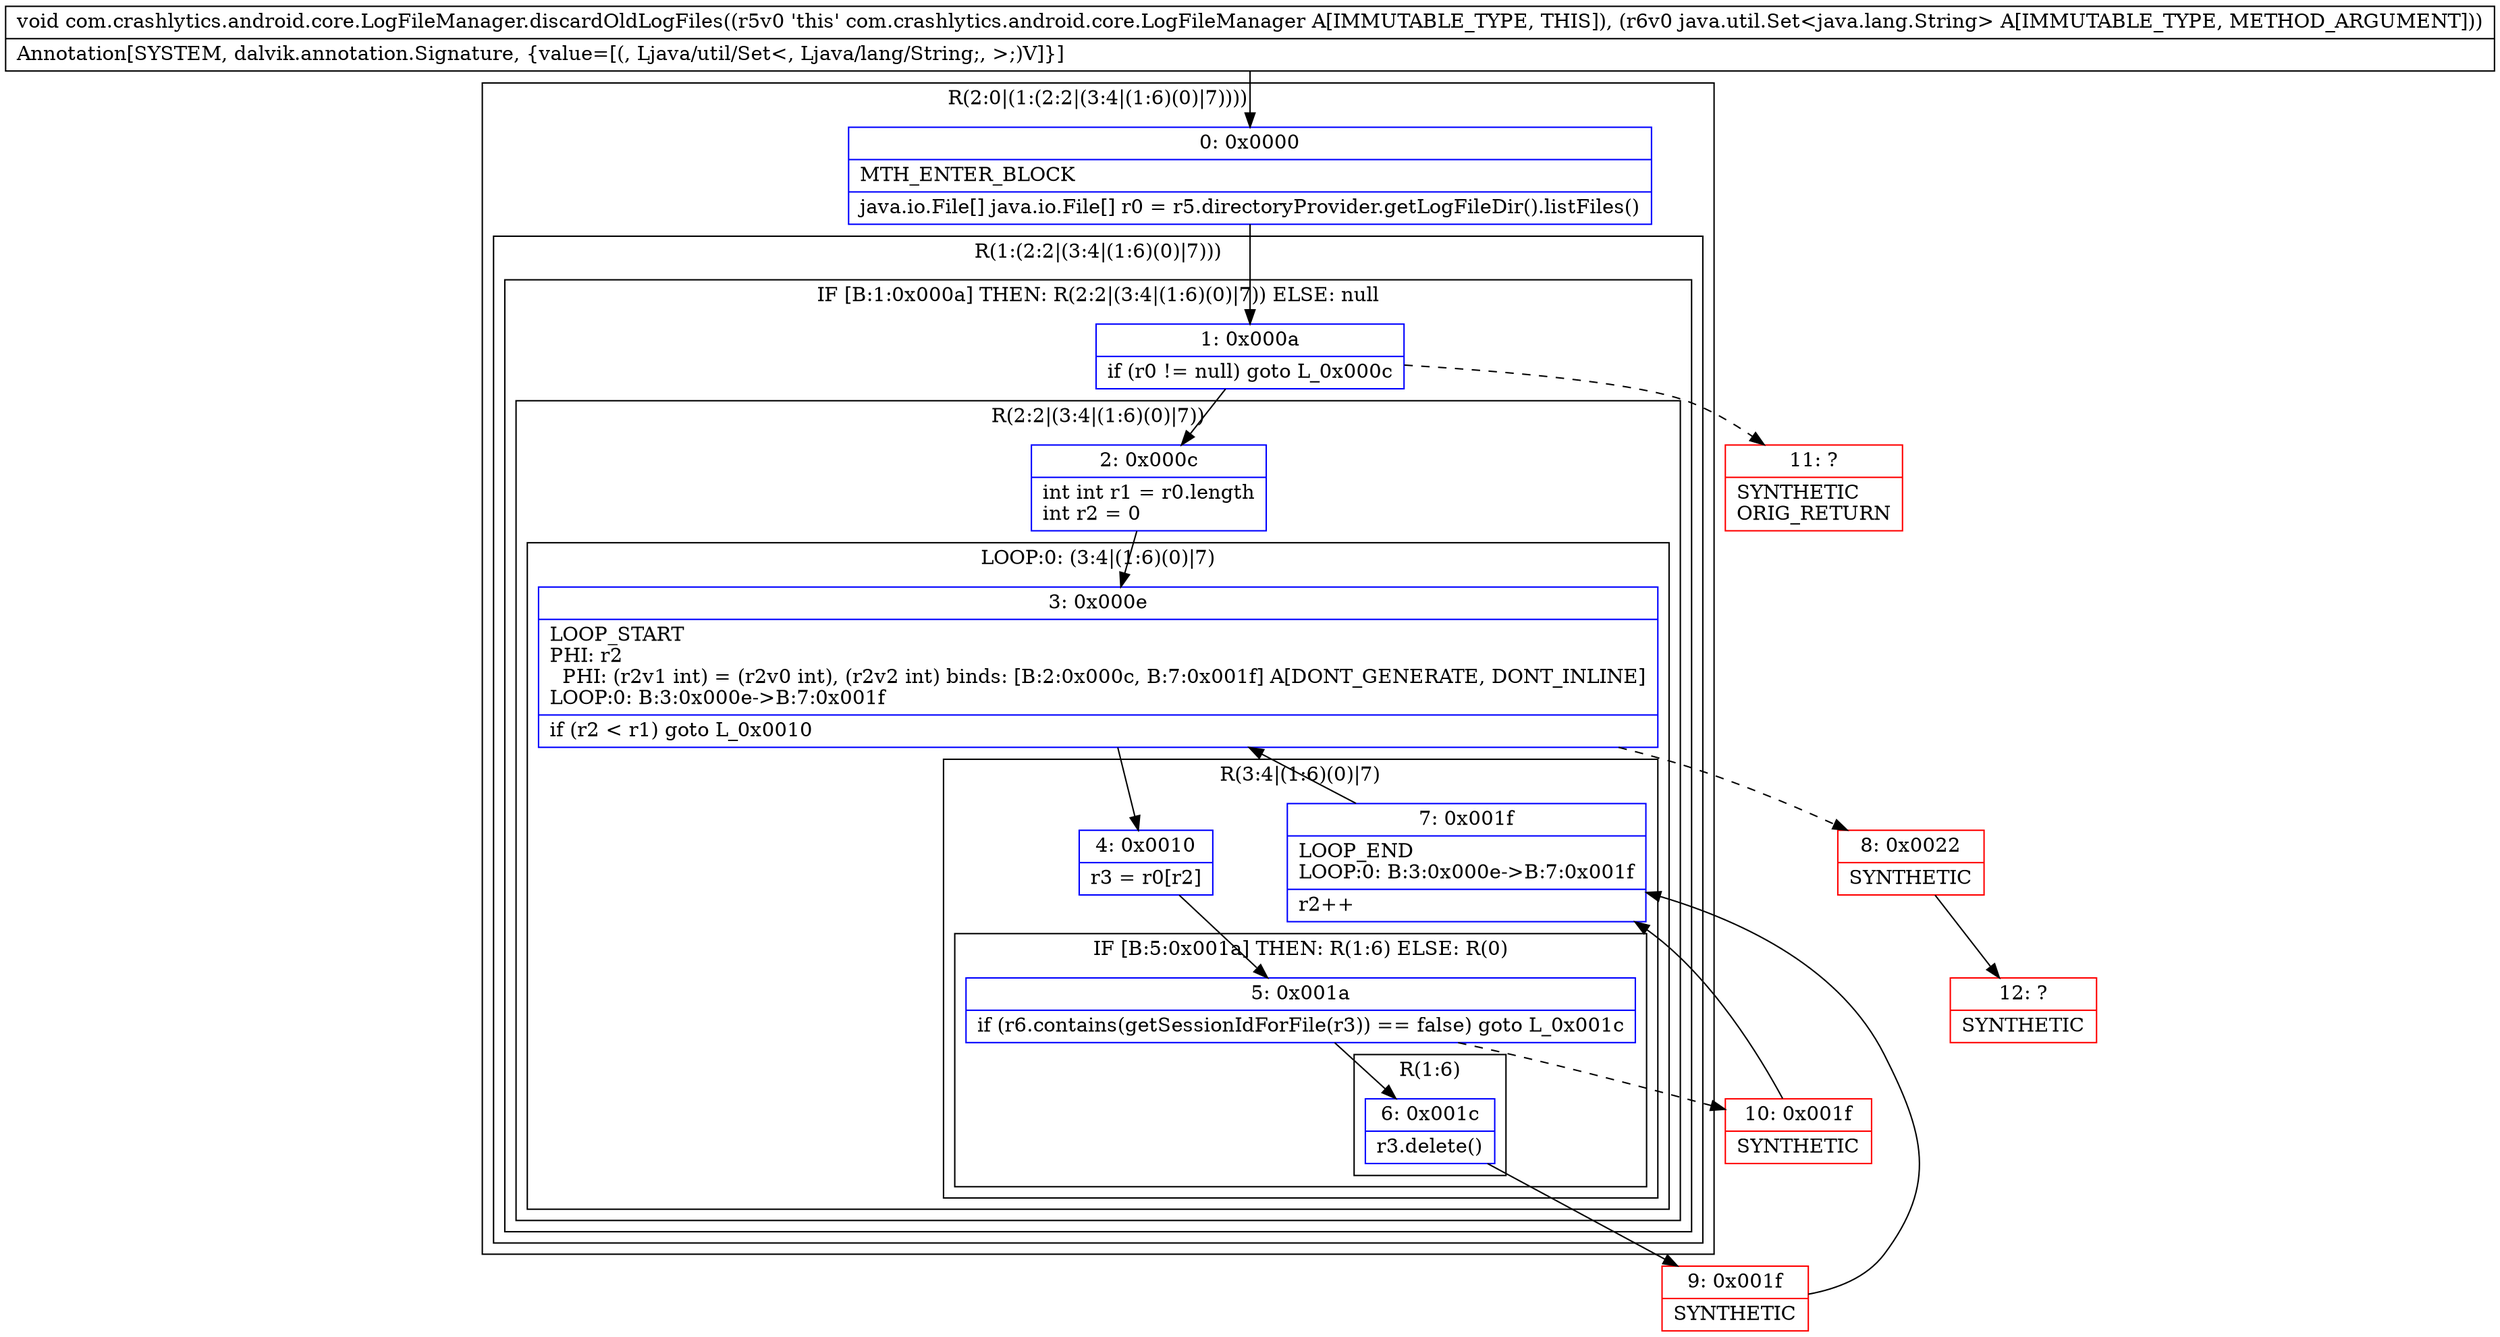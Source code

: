 digraph "CFG forcom.crashlytics.android.core.LogFileManager.discardOldLogFiles(Ljava\/util\/Set;)V" {
subgraph cluster_Region_977634995 {
label = "R(2:0|(1:(2:2|(3:4|(1:6)(0)|7))))";
node [shape=record,color=blue];
Node_0 [shape=record,label="{0\:\ 0x0000|MTH_ENTER_BLOCK\l|java.io.File[] java.io.File[] r0 = r5.directoryProvider.getLogFileDir().listFiles()\l}"];
subgraph cluster_Region_219999338 {
label = "R(1:(2:2|(3:4|(1:6)(0)|7)))";
node [shape=record,color=blue];
subgraph cluster_IfRegion_1798471621 {
label = "IF [B:1:0x000a] THEN: R(2:2|(3:4|(1:6)(0)|7)) ELSE: null";
node [shape=record,color=blue];
Node_1 [shape=record,label="{1\:\ 0x000a|if (r0 != null) goto L_0x000c\l}"];
subgraph cluster_Region_1614041858 {
label = "R(2:2|(3:4|(1:6)(0)|7))";
node [shape=record,color=blue];
Node_2 [shape=record,label="{2\:\ 0x000c|int int r1 = r0.length\lint r2 = 0\l}"];
subgraph cluster_LoopRegion_225339540 {
label = "LOOP:0: (3:4|(1:6)(0)|7)";
node [shape=record,color=blue];
Node_3 [shape=record,label="{3\:\ 0x000e|LOOP_START\lPHI: r2 \l  PHI: (r2v1 int) = (r2v0 int), (r2v2 int) binds: [B:2:0x000c, B:7:0x001f] A[DONT_GENERATE, DONT_INLINE]\lLOOP:0: B:3:0x000e\-\>B:7:0x001f\l|if (r2 \< r1) goto L_0x0010\l}"];
subgraph cluster_Region_311450488 {
label = "R(3:4|(1:6)(0)|7)";
node [shape=record,color=blue];
Node_4 [shape=record,label="{4\:\ 0x0010|r3 = r0[r2]\l}"];
subgraph cluster_IfRegion_2074829182 {
label = "IF [B:5:0x001a] THEN: R(1:6) ELSE: R(0)";
node [shape=record,color=blue];
Node_5 [shape=record,label="{5\:\ 0x001a|if (r6.contains(getSessionIdForFile(r3)) == false) goto L_0x001c\l}"];
subgraph cluster_Region_1495624229 {
label = "R(1:6)";
node [shape=record,color=blue];
Node_6 [shape=record,label="{6\:\ 0x001c|r3.delete()\l}"];
}
subgraph cluster_Region_858825431 {
label = "R(0)";
node [shape=record,color=blue];
}
}
Node_7 [shape=record,label="{7\:\ 0x001f|LOOP_END\lLOOP:0: B:3:0x000e\-\>B:7:0x001f\l|r2++\l}"];
}
}
}
}
}
}
Node_8 [shape=record,color=red,label="{8\:\ 0x0022|SYNTHETIC\l}"];
Node_9 [shape=record,color=red,label="{9\:\ 0x001f|SYNTHETIC\l}"];
Node_10 [shape=record,color=red,label="{10\:\ 0x001f|SYNTHETIC\l}"];
Node_11 [shape=record,color=red,label="{11\:\ ?|SYNTHETIC\lORIG_RETURN\l}"];
Node_12 [shape=record,color=red,label="{12\:\ ?|SYNTHETIC\l}"];
MethodNode[shape=record,label="{void com.crashlytics.android.core.LogFileManager.discardOldLogFiles((r5v0 'this' com.crashlytics.android.core.LogFileManager A[IMMUTABLE_TYPE, THIS]), (r6v0 java.util.Set\<java.lang.String\> A[IMMUTABLE_TYPE, METHOD_ARGUMENT]))  | Annotation[SYSTEM, dalvik.annotation.Signature, \{value=[(, Ljava\/util\/Set\<, Ljava\/lang\/String;, \>;)V]\}]\l}"];
MethodNode -> Node_0;
Node_0 -> Node_1;
Node_1 -> Node_2;
Node_1 -> Node_11[style=dashed];
Node_2 -> Node_3;
Node_3 -> Node_4;
Node_3 -> Node_8[style=dashed];
Node_4 -> Node_5;
Node_5 -> Node_6;
Node_5 -> Node_10[style=dashed];
Node_6 -> Node_9;
Node_7 -> Node_3;
Node_8 -> Node_12;
Node_9 -> Node_7;
Node_10 -> Node_7;
}

